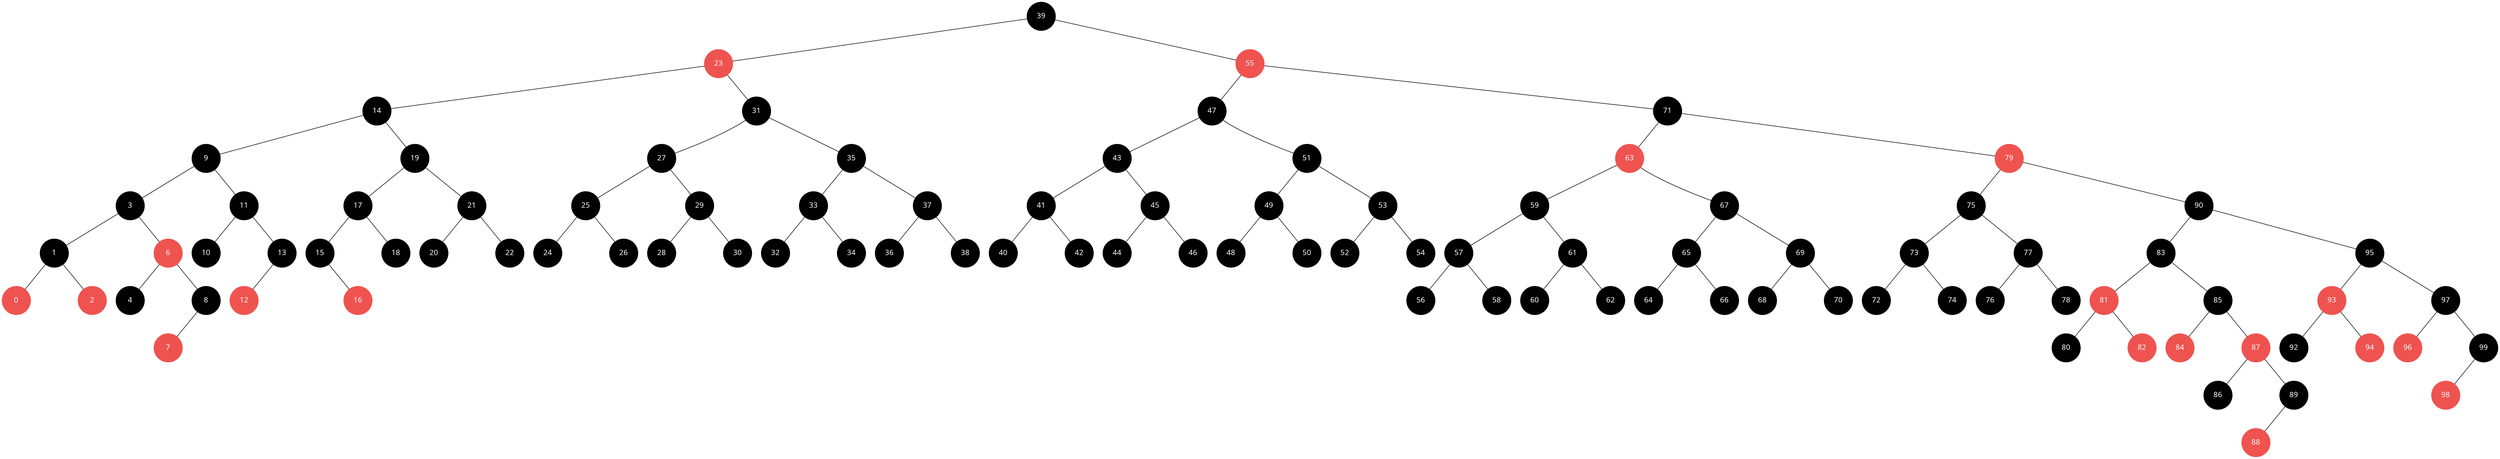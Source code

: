 digraph {
	graph [fontname=InputMono]
	node [shape=circle]
	node [style=filled]
	node [color=black]
	node [fixedsize=true]
	node [height=0.75]
	node [width=0.75]
	node [fontcolor=white]
	node [fontname=InputMono]
	edge [arrowhead=none]
	edge [style=filled]
	edge [weight=10]
	edge [color=black]
	node [color=black]
	39
	edge [weight=10]
	edge [color=black]
	node [color="#ef5350"]
	23
		39 -> 23
	edge [weight=100]
	edge [color=white]
	node [color=white]
	"[39"
		39 -> "[39"
	edge [weight=10]
	edge [color=black]
	node [color="#ef5350"]
	55
		39 -> 55
	edge [weight=10]
	edge [color=black]
	node [color=black]
	47
		55 -> 47
	edge [weight=100]
	edge [color=white]
	node [color=white]
	"[55"
		55 -> "[55"
	edge [weight=10]
	edge [color=black]
	node [color=black]
	71
		55 -> 71
	edge [weight=10]
	edge [color=black]
	node [color="#ef5350"]
	63
		71 -> 63
	edge [weight=100]
	edge [color=white]
	node [color=white]
	"[71"
		71 -> "[71"
	edge [weight=10]
	edge [color=black]
	node [color="#ef5350"]
	79
		71 -> 79
	edge [weight=10]
	edge [color=black]
	node [color=black]
	75
		79 -> 75
	edge [weight=100]
	edge [color=white]
	node [color=white]
	"[79"
		79 -> "[79"
	edge [weight=10]
	edge [color=black]
	node [color=black]
	90
		79 -> 90
	edge [weight=10]
	edge [color=black]
	node [color=black]
	83
		90 -> 83
	edge [weight=100]
	edge [color=white]
	node [color=white]
	"[90"
		90 -> "[90"
	edge [weight=10]
	edge [color=black]
	node [color=black]
	95
		90 -> 95
	edge [weight=10]
	edge [color=black]
	node [color="#ef5350"]
	93
		95 -> 93
	edge [weight=100]
	edge [color=white]
	node [color=white]
	"[95"
		95 -> "[95"
	edge [weight=10]
	edge [color=black]
	node [color=black]
	97
		95 -> 97
	edge [weight=10]
	edge [color=black]
	node [color="#ef5350"]
	96
		97 -> 96
	edge [weight=100]
	edge [color=white]
	node [color=white]
	"[97"
		97 -> "[97"
	edge [weight=10]
	edge [color=black]
	node [color=black]
	99
		97 -> 99
	edge [weight=10]
	edge [color=black]
	node [color="#ef5350"]
	98
		99 -> 98
	edge [weight=100]
	edge [color=white]
	node [color=white]
	"]99"
		99 -> "]99"
	edge [weight=10]
	edge [color=black]
	node [color=black]
	92
		93 -> 92
	edge [weight=100]
	edge [color=white]
	node [color=white]
	"[93"
		93 -> "[93"
	edge [weight=10]
	edge [color=black]
	node [color="#ef5350"]
	94
		93 -> 94
	edge [weight=10]
	edge [color=black]
	node [color="#ef5350"]
	81
		83 -> 81
	edge [weight=100]
	edge [color=white]
	node [color=white]
	"[83"
		83 -> "[83"
	edge [weight=10]
	edge [color=black]
	node [color=black]
	85
		83 -> 85
	edge [weight=10]
	edge [color=black]
	node [color="#ef5350"]
	84
		85 -> 84
	edge [weight=100]
	edge [color=white]
	node [color=white]
	"[85"
		85 -> "[85"
	edge [weight=10]
	edge [color=black]
	node [color="#ef5350"]
	87
		85 -> 87
	edge [weight=10]
	edge [color=black]
	node [color=black]
	86
		87 -> 86
	edge [weight=100]
	edge [color=white]
	node [color=white]
	"[87"
		87 -> "[87"
	edge [weight=10]
	edge [color=black]
	node [color=black]
	89
		87 -> 89
	edge [weight=10]
	edge [color=black]
	node [color="#ef5350"]
	88
		89 -> 88
	edge [weight=100]
	edge [color=white]
	node [color=white]
	"]89"
		89 -> "]89"
	edge [weight=10]
	edge [color=black]
	node [color=black]
	80
		81 -> 80
	edge [weight=100]
	edge [color=white]
	node [color=white]
	"[81"
		81 -> "[81"
	edge [weight=10]
	edge [color=black]
	node [color="#ef5350"]
	82
		81 -> 82
	edge [weight=10]
	edge [color=black]
	node [color=black]
	73
		75 -> 73
	edge [weight=100]
	edge [color=white]
	node [color=white]
	"[75"
		75 -> "[75"
	edge [weight=10]
	edge [color=black]
	node [color=black]
	77
		75 -> 77
	edge [weight=10]
	edge [color=black]
	node [color=black]
	76
		77 -> 76
	edge [weight=100]
	edge [color=white]
	node [color=white]
	"[77"
		77 -> "[77"
	edge [weight=10]
	edge [color=black]
	node [color=black]
	78
		77 -> 78
	edge [weight=10]
	edge [color=black]
	node [color=black]
	72
		73 -> 72
	edge [weight=100]
	edge [color=white]
	node [color=white]
	"[73"
		73 -> "[73"
	edge [weight=10]
	edge [color=black]
	node [color=black]
	74
		73 -> 74
	edge [weight=10]
	edge [color=black]
	node [color=black]
	59
		63 -> 59
	edge [weight=100]
	edge [color=white]
	node [color=white]
	"[63"
		63 -> "[63"
	edge [weight=10]
	edge [color=black]
	node [color=black]
	67
		63 -> 67
	edge [weight=10]
	edge [color=black]
	node [color=black]
	65
		67 -> 65
	edge [weight=100]
	edge [color=white]
	node [color=white]
	"[67"
		67 -> "[67"
	edge [weight=10]
	edge [color=black]
	node [color=black]
	69
		67 -> 69
	edge [weight=10]
	edge [color=black]
	node [color=black]
	68
		69 -> 68
	edge [weight=100]
	edge [color=white]
	node [color=white]
	"[69"
		69 -> "[69"
	edge [weight=10]
	edge [color=black]
	node [color=black]
	70
		69 -> 70
	edge [weight=10]
	edge [color=black]
	node [color=black]
	64
		65 -> 64
	edge [weight=100]
	edge [color=white]
	node [color=white]
	"[65"
		65 -> "[65"
	edge [weight=10]
	edge [color=black]
	node [color=black]
	66
		65 -> 66
	edge [weight=10]
	edge [color=black]
	node [color=black]
	57
		59 -> 57
	edge [weight=100]
	edge [color=white]
	node [color=white]
	"[59"
		59 -> "[59"
	edge [weight=10]
	edge [color=black]
	node [color=black]
	61
		59 -> 61
	edge [weight=10]
	edge [color=black]
	node [color=black]
	60
		61 -> 60
	edge [weight=100]
	edge [color=white]
	node [color=white]
	"[61"
		61 -> "[61"
	edge [weight=10]
	edge [color=black]
	node [color=black]
	62
		61 -> 62
	edge [weight=10]
	edge [color=black]
	node [color=black]
	56
		57 -> 56
	edge [weight=100]
	edge [color=white]
	node [color=white]
	"[57"
		57 -> "[57"
	edge [weight=10]
	edge [color=black]
	node [color=black]
	58
		57 -> 58
	edge [weight=10]
	edge [color=black]
	node [color=black]
	43
		47 -> 43
	edge [weight=100]
	edge [color=white]
	node [color=white]
	"[47"
		47 -> "[47"
	edge [weight=10]
	edge [color=black]
	node [color=black]
	51
		47 -> 51
	edge [weight=10]
	edge [color=black]
	node [color=black]
	49
		51 -> 49
	edge [weight=100]
	edge [color=white]
	node [color=white]
	"[51"
		51 -> "[51"
	edge [weight=10]
	edge [color=black]
	node [color=black]
	53
		51 -> 53
	edge [weight=10]
	edge [color=black]
	node [color=black]
	52
		53 -> 52
	edge [weight=100]
	edge [color=white]
	node [color=white]
	"[53"
		53 -> "[53"
	edge [weight=10]
	edge [color=black]
	node [color=black]
	54
		53 -> 54
	edge [weight=10]
	edge [color=black]
	node [color=black]
	48
		49 -> 48
	edge [weight=100]
	edge [color=white]
	node [color=white]
	"[49"
		49 -> "[49"
	edge [weight=10]
	edge [color=black]
	node [color=black]
	50
		49 -> 50
	edge [weight=10]
	edge [color=black]
	node [color=black]
	41
		43 -> 41
	edge [weight=100]
	edge [color=white]
	node [color=white]
	"[43"
		43 -> "[43"
	edge [weight=10]
	edge [color=black]
	node [color=black]
	45
		43 -> 45
	edge [weight=10]
	edge [color=black]
	node [color=black]
	44
		45 -> 44
	edge [weight=100]
	edge [color=white]
	node [color=white]
	"[45"
		45 -> "[45"
	edge [weight=10]
	edge [color=black]
	node [color=black]
	46
		45 -> 46
	edge [weight=10]
	edge [color=black]
	node [color=black]
	40
		41 -> 40
	edge [weight=100]
	edge [color=white]
	node [color=white]
	"[41"
		41 -> "[41"
	edge [weight=10]
	edge [color=black]
	node [color=black]
	42
		41 -> 42
	edge [weight=10]
	edge [color=black]
	node [color=black]
	14
		23 -> 14
	edge [weight=100]
	edge [color=white]
	node [color=white]
	"[23"
		23 -> "[23"
	edge [weight=10]
	edge [color=black]
	node [color=black]
	31
		23 -> 31
	edge [weight=10]
	edge [color=black]
	node [color=black]
	27
		31 -> 27
	edge [weight=100]
	edge [color=white]
	node [color=white]
	"[31"
		31 -> "[31"
	edge [weight=10]
	edge [color=black]
	node [color=black]
	35
		31 -> 35
	edge [weight=10]
	edge [color=black]
	node [color=black]
	33
		35 -> 33
	edge [weight=100]
	edge [color=white]
	node [color=white]
	"[35"
		35 -> "[35"
	edge [weight=10]
	edge [color=black]
	node [color=black]
	37
		35 -> 37
	edge [weight=10]
	edge [color=black]
	node [color=black]
	36
		37 -> 36
	edge [weight=100]
	edge [color=white]
	node [color=white]
	"[37"
		37 -> "[37"
	edge [weight=10]
	edge [color=black]
	node [color=black]
	38
		37 -> 38
	edge [weight=10]
	edge [color=black]
	node [color=black]
	32
		33 -> 32
	edge [weight=100]
	edge [color=white]
	node [color=white]
	"[33"
		33 -> "[33"
	edge [weight=10]
	edge [color=black]
	node [color=black]
	34
		33 -> 34
	edge [weight=10]
	edge [color=black]
	node [color=black]
	25
		27 -> 25
	edge [weight=100]
	edge [color=white]
	node [color=white]
	"[27"
		27 -> "[27"
	edge [weight=10]
	edge [color=black]
	node [color=black]
	29
		27 -> 29
	edge [weight=10]
	edge [color=black]
	node [color=black]
	28
		29 -> 28
	edge [weight=100]
	edge [color=white]
	node [color=white]
	"[29"
		29 -> "[29"
	edge [weight=10]
	edge [color=black]
	node [color=black]
	30
		29 -> 30
	edge [weight=10]
	edge [color=black]
	node [color=black]
	24
		25 -> 24
	edge [weight=100]
	edge [color=white]
	node [color=white]
	"[25"
		25 -> "[25"
	edge [weight=10]
	edge [color=black]
	node [color=black]
	26
		25 -> 26
	edge [weight=10]
	edge [color=black]
	node [color=black]
	9
		14 -> 9
	edge [weight=100]
	edge [color=white]
	node [color=white]
	"[14"
		14 -> "[14"
	edge [weight=10]
	edge [color=black]
	node [color=black]
	19
		14 -> 19
	edge [weight=10]
	edge [color=black]
	node [color=black]
	17
		19 -> 17
	edge [weight=100]
	edge [color=white]
	node [color=white]
	"[19"
		19 -> "[19"
	edge [weight=10]
	edge [color=black]
	node [color=black]
	21
		19 -> 21
	edge [weight=10]
	edge [color=black]
	node [color=black]
	20
		21 -> 20
	edge [weight=100]
	edge [color=white]
	node [color=white]
	"[21"
		21 -> "[21"
	edge [weight=10]
	edge [color=black]
	node [color=black]
	22
		21 -> 22
	edge [weight=10]
	edge [color=black]
	node [color=black]
	15
		17 -> 15
	edge [weight=100]
	edge [color=white]
	node [color=white]
	"[17"
		17 -> "[17"
	edge [weight=10]
	edge [color=black]
	node [color=black]
	18
		17 -> 18
	edge [weight=100]
	edge [color=white]
	node [color=white]
	"|15"
		15 -> "|15"
	edge [weight=10]
	edge [color=black]
	node [color="#ef5350"]
	16
		15 -> 16
	edge [weight=10]
	edge [color=black]
	node [color=black]
	3
		9 -> 3
	edge [weight=100]
	edge [color=white]
	node [color=white]
	"[9"
		9 -> "[9"
	edge [weight=10]
	edge [color=black]
	node [color=black]
	11
		9 -> 11
	edge [weight=10]
	edge [color=black]
	node [color=black]
	10
		11 -> 10
	edge [weight=100]
	edge [color=white]
	node [color=white]
	"[11"
		11 -> "[11"
	edge [weight=10]
	edge [color=black]
	node [color=black]
	13
		11 -> 13
	edge [weight=10]
	edge [color=black]
	node [color="#ef5350"]
	12
		13 -> 12
	edge [weight=100]
	edge [color=white]
	node [color=white]
	"]13"
		13 -> "]13"
	edge [weight=10]
	edge [color=black]
	node [color=black]
	1
		3 -> 1
	edge [weight=100]
	edge [color=white]
	node [color=white]
	"[3"
		3 -> "[3"
	edge [weight=10]
	edge [color=black]
	node [color="#ef5350"]
	6
		3 -> 6
	edge [weight=10]
	edge [color=black]
	node [color=black]
	4
		6 -> 4
	edge [weight=100]
	edge [color=white]
	node [color=white]
	"[6"
		6 -> "[6"
	edge [weight=10]
	edge [color=black]
	node [color=black]
	8
		6 -> 8
	edge [weight=10]
	edge [color=black]
	node [color="#ef5350"]
	7
		8 -> 7
	edge [weight=100]
	edge [color=white]
	node [color=white]
	"]8"
		8 -> "]8"
	edge [weight=10]
	edge [color=black]
	node [color="#ef5350"]
	0
		1 -> 0
	edge [weight=100]
	edge [color=white]
	node [color=white]
	"[1"
		1 -> "[1"
	edge [weight=10]
	edge [color=black]
	node [color="#ef5350"]
	2
		1 -> 2
}